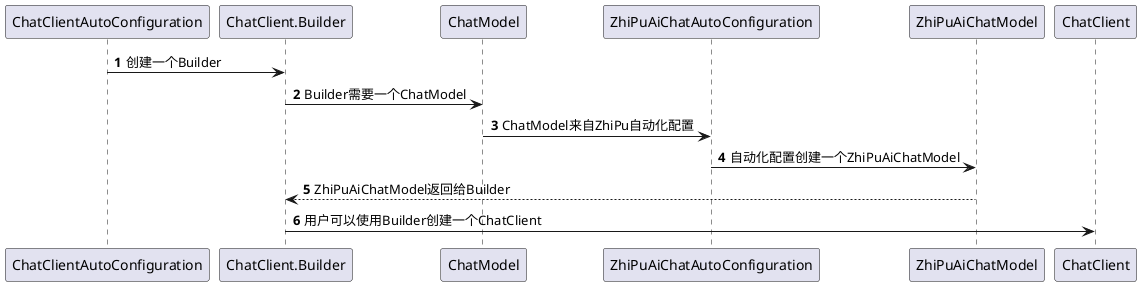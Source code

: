 @startuml
'https://plantuml.com/sequence-diagram

autonumber

ChatClientAutoConfiguration -> ChatClient.Builder: 创建一个Builder
ChatClient.Builder -> ChatModel: Builder需要一个ChatModel
ChatModel -> ZhiPuAiChatAutoConfiguration: ChatModel来自ZhiPu自动化配置
ZhiPuAiChatAutoConfiguration -> ZhiPuAiChatModel: 自动化配置创建一个ZhiPuAiChatModel
ChatClient.Builder <-- ZhiPuAiChatModel: ZhiPuAiChatModel返回给Builder
ChatClient <- ChatClient.Builder: 用户可以使用Builder创建一个ChatClient
@enduml